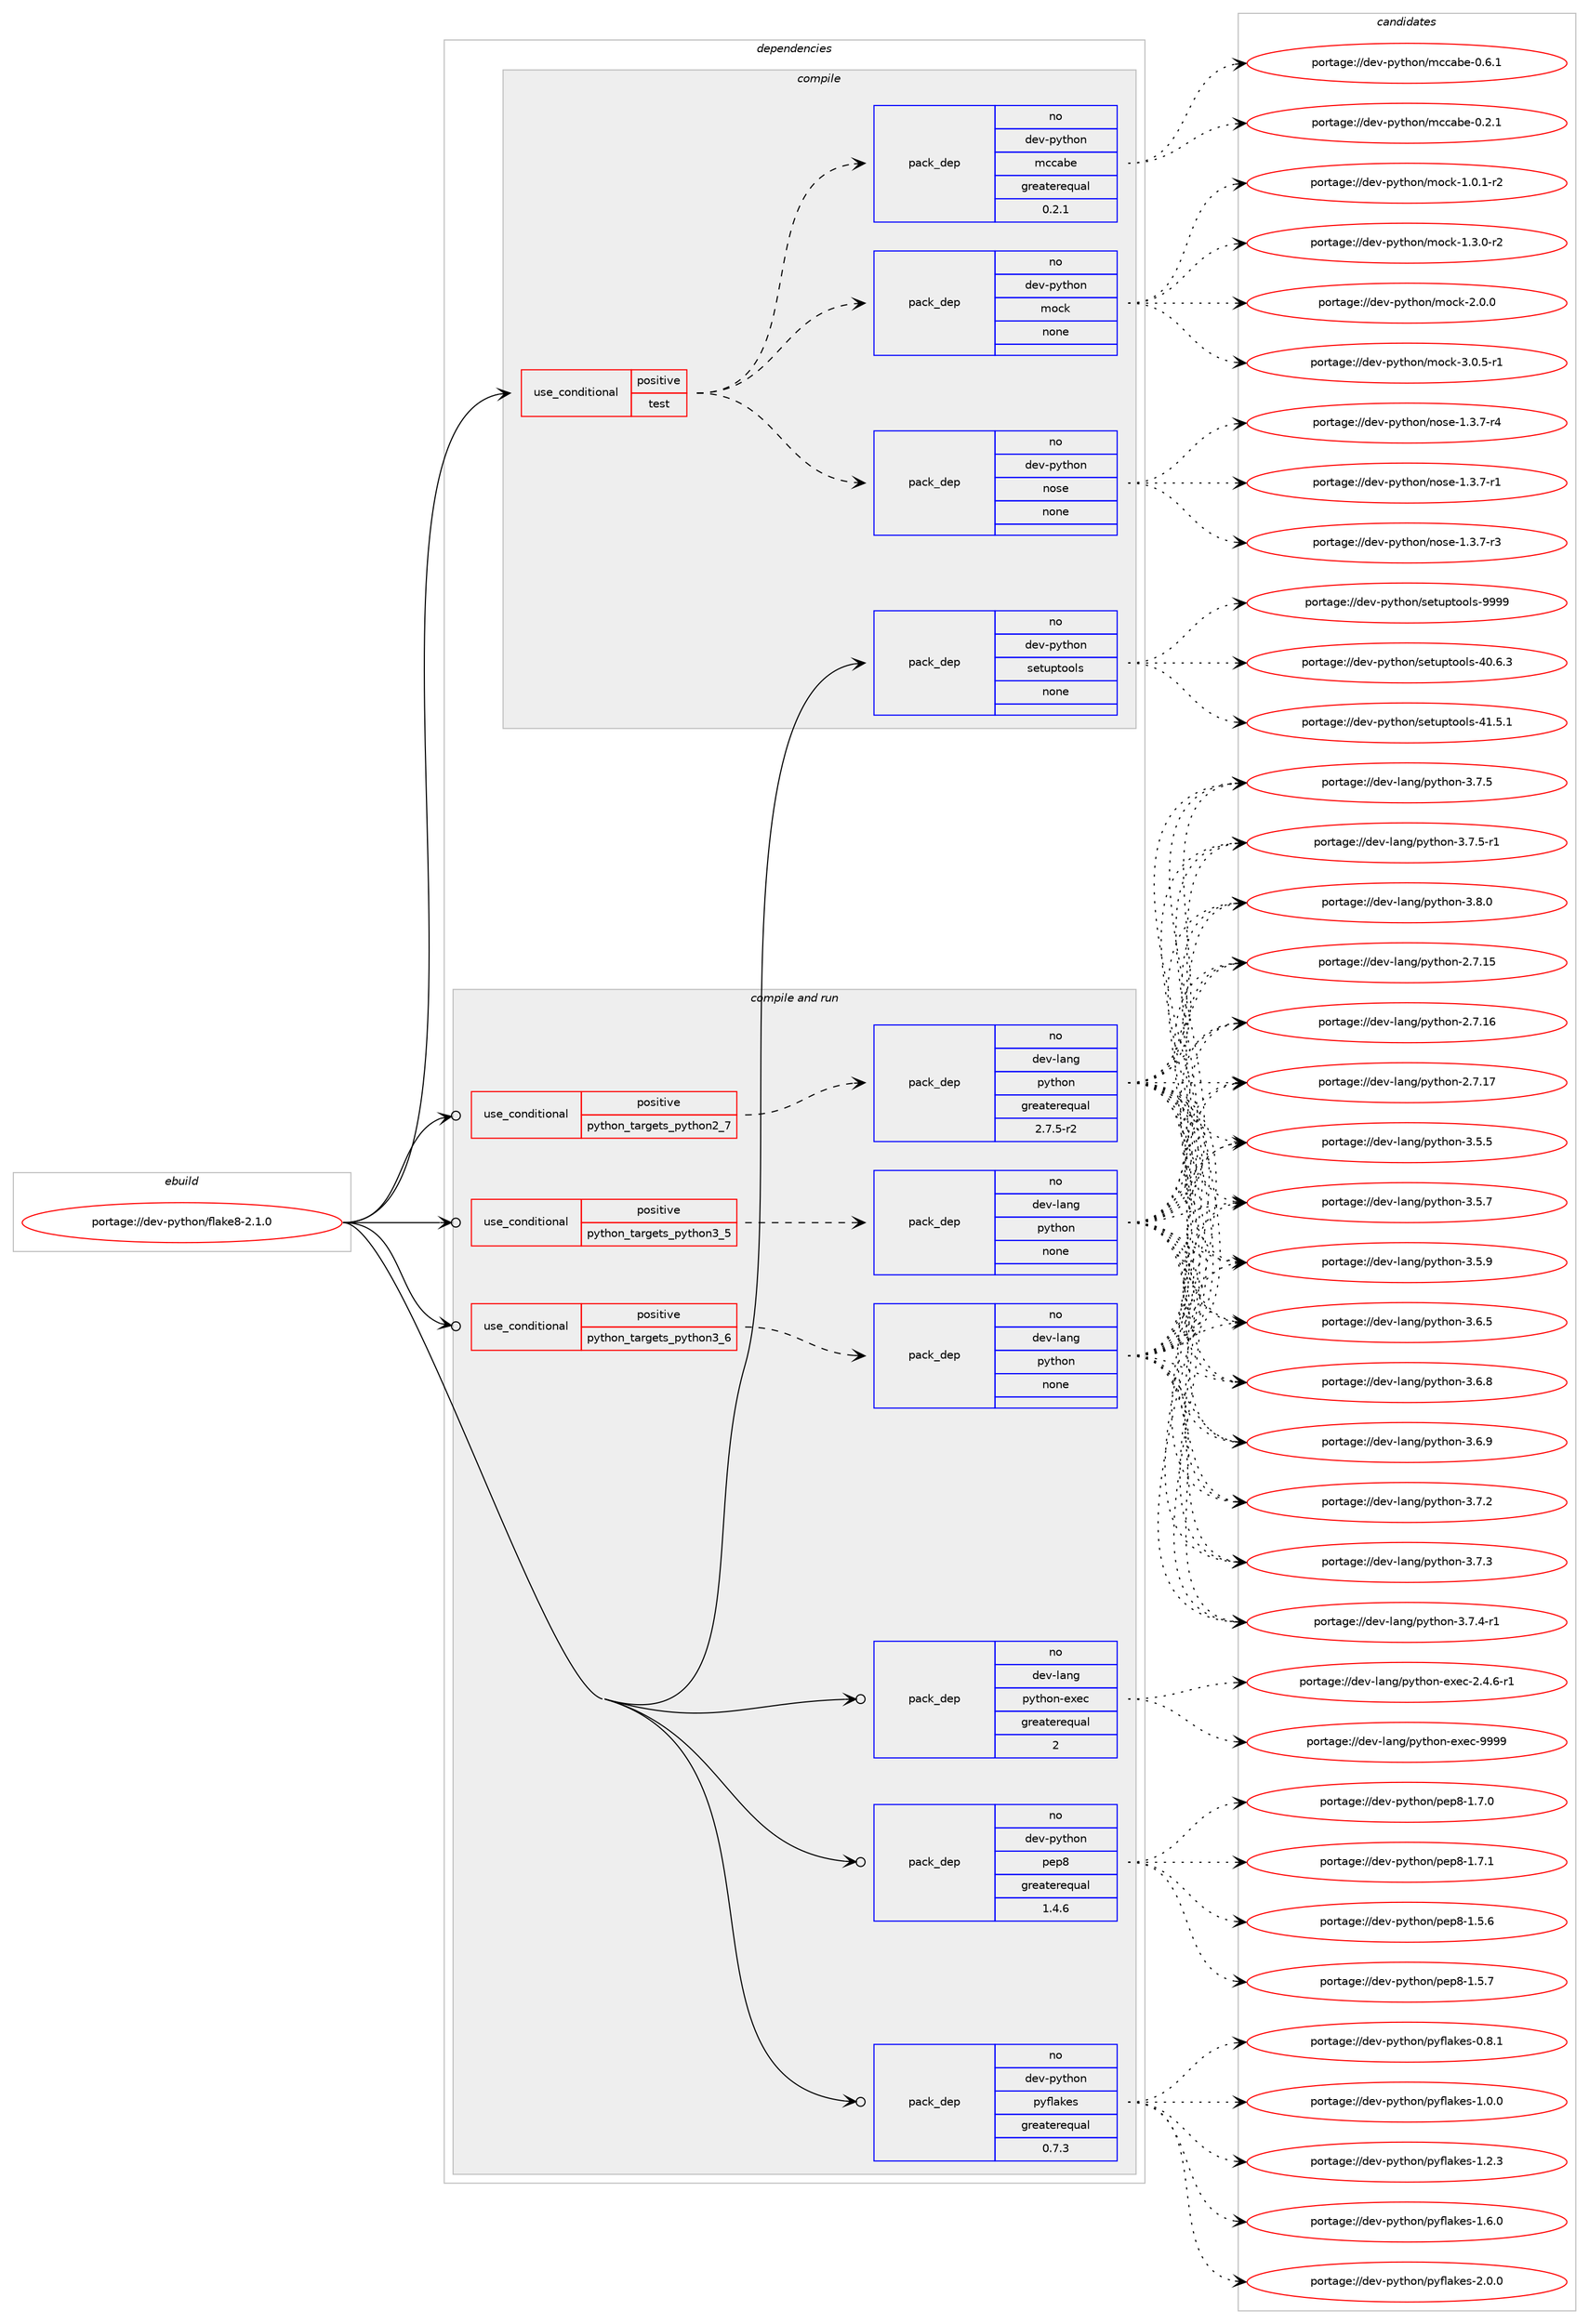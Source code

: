 digraph prolog {

# *************
# Graph options
# *************

newrank=true;
concentrate=true;
compound=true;
graph [rankdir=LR,fontname=Helvetica,fontsize=10,ranksep=1.5];#, ranksep=2.5, nodesep=0.2];
edge  [arrowhead=vee];
node  [fontname=Helvetica,fontsize=10];

# **********
# The ebuild
# **********

subgraph cluster_leftcol {
color=gray;
rank=same;
label=<<i>ebuild</i>>;
id [label="portage://dev-python/flake8-2.1.0", color=red, width=4, href="../dev-python/flake8-2.1.0.svg"];
}

# ****************
# The dependencies
# ****************

subgraph cluster_midcol {
color=gray;
label=<<i>dependencies</i>>;
subgraph cluster_compile {
fillcolor="#eeeeee";
style=filled;
label=<<i>compile</i>>;
subgraph cond28523 {
dependency139109 [label=<<TABLE BORDER="0" CELLBORDER="1" CELLSPACING="0" CELLPADDING="4"><TR><TD ROWSPAN="3" CELLPADDING="10">use_conditional</TD></TR><TR><TD>positive</TD></TR><TR><TD>test</TD></TR></TABLE>>, shape=none, color=red];
subgraph pack107268 {
dependency139110 [label=<<TABLE BORDER="0" CELLBORDER="1" CELLSPACING="0" CELLPADDING="4" WIDTH="220"><TR><TD ROWSPAN="6" CELLPADDING="30">pack_dep</TD></TR><TR><TD WIDTH="110">no</TD></TR><TR><TD>dev-python</TD></TR><TR><TD>mccabe</TD></TR><TR><TD>greaterequal</TD></TR><TR><TD>0.2.1</TD></TR></TABLE>>, shape=none, color=blue];
}
dependency139109:e -> dependency139110:w [weight=20,style="dashed",arrowhead="vee"];
subgraph pack107269 {
dependency139111 [label=<<TABLE BORDER="0" CELLBORDER="1" CELLSPACING="0" CELLPADDING="4" WIDTH="220"><TR><TD ROWSPAN="6" CELLPADDING="30">pack_dep</TD></TR><TR><TD WIDTH="110">no</TD></TR><TR><TD>dev-python</TD></TR><TR><TD>nose</TD></TR><TR><TD>none</TD></TR><TR><TD></TD></TR></TABLE>>, shape=none, color=blue];
}
dependency139109:e -> dependency139111:w [weight=20,style="dashed",arrowhead="vee"];
subgraph pack107270 {
dependency139112 [label=<<TABLE BORDER="0" CELLBORDER="1" CELLSPACING="0" CELLPADDING="4" WIDTH="220"><TR><TD ROWSPAN="6" CELLPADDING="30">pack_dep</TD></TR><TR><TD WIDTH="110">no</TD></TR><TR><TD>dev-python</TD></TR><TR><TD>mock</TD></TR><TR><TD>none</TD></TR><TR><TD></TD></TR></TABLE>>, shape=none, color=blue];
}
dependency139109:e -> dependency139112:w [weight=20,style="dashed",arrowhead="vee"];
}
id:e -> dependency139109:w [weight=20,style="solid",arrowhead="vee"];
subgraph pack107271 {
dependency139113 [label=<<TABLE BORDER="0" CELLBORDER="1" CELLSPACING="0" CELLPADDING="4" WIDTH="220"><TR><TD ROWSPAN="6" CELLPADDING="30">pack_dep</TD></TR><TR><TD WIDTH="110">no</TD></TR><TR><TD>dev-python</TD></TR><TR><TD>setuptools</TD></TR><TR><TD>none</TD></TR><TR><TD></TD></TR></TABLE>>, shape=none, color=blue];
}
id:e -> dependency139113:w [weight=20,style="solid",arrowhead="vee"];
}
subgraph cluster_compileandrun {
fillcolor="#eeeeee";
style=filled;
label=<<i>compile and run</i>>;
subgraph cond28524 {
dependency139114 [label=<<TABLE BORDER="0" CELLBORDER="1" CELLSPACING="0" CELLPADDING="4"><TR><TD ROWSPAN="3" CELLPADDING="10">use_conditional</TD></TR><TR><TD>positive</TD></TR><TR><TD>python_targets_python2_7</TD></TR></TABLE>>, shape=none, color=red];
subgraph pack107272 {
dependency139115 [label=<<TABLE BORDER="0" CELLBORDER="1" CELLSPACING="0" CELLPADDING="4" WIDTH="220"><TR><TD ROWSPAN="6" CELLPADDING="30">pack_dep</TD></TR><TR><TD WIDTH="110">no</TD></TR><TR><TD>dev-lang</TD></TR><TR><TD>python</TD></TR><TR><TD>greaterequal</TD></TR><TR><TD>2.7.5-r2</TD></TR></TABLE>>, shape=none, color=blue];
}
dependency139114:e -> dependency139115:w [weight=20,style="dashed",arrowhead="vee"];
}
id:e -> dependency139114:w [weight=20,style="solid",arrowhead="odotvee"];
subgraph cond28525 {
dependency139116 [label=<<TABLE BORDER="0" CELLBORDER="1" CELLSPACING="0" CELLPADDING="4"><TR><TD ROWSPAN="3" CELLPADDING="10">use_conditional</TD></TR><TR><TD>positive</TD></TR><TR><TD>python_targets_python3_5</TD></TR></TABLE>>, shape=none, color=red];
subgraph pack107273 {
dependency139117 [label=<<TABLE BORDER="0" CELLBORDER="1" CELLSPACING="0" CELLPADDING="4" WIDTH="220"><TR><TD ROWSPAN="6" CELLPADDING="30">pack_dep</TD></TR><TR><TD WIDTH="110">no</TD></TR><TR><TD>dev-lang</TD></TR><TR><TD>python</TD></TR><TR><TD>none</TD></TR><TR><TD></TD></TR></TABLE>>, shape=none, color=blue];
}
dependency139116:e -> dependency139117:w [weight=20,style="dashed",arrowhead="vee"];
}
id:e -> dependency139116:w [weight=20,style="solid",arrowhead="odotvee"];
subgraph cond28526 {
dependency139118 [label=<<TABLE BORDER="0" CELLBORDER="1" CELLSPACING="0" CELLPADDING="4"><TR><TD ROWSPAN="3" CELLPADDING="10">use_conditional</TD></TR><TR><TD>positive</TD></TR><TR><TD>python_targets_python3_6</TD></TR></TABLE>>, shape=none, color=red];
subgraph pack107274 {
dependency139119 [label=<<TABLE BORDER="0" CELLBORDER="1" CELLSPACING="0" CELLPADDING="4" WIDTH="220"><TR><TD ROWSPAN="6" CELLPADDING="30">pack_dep</TD></TR><TR><TD WIDTH="110">no</TD></TR><TR><TD>dev-lang</TD></TR><TR><TD>python</TD></TR><TR><TD>none</TD></TR><TR><TD></TD></TR></TABLE>>, shape=none, color=blue];
}
dependency139118:e -> dependency139119:w [weight=20,style="dashed",arrowhead="vee"];
}
id:e -> dependency139118:w [weight=20,style="solid",arrowhead="odotvee"];
subgraph pack107275 {
dependency139120 [label=<<TABLE BORDER="0" CELLBORDER="1" CELLSPACING="0" CELLPADDING="4" WIDTH="220"><TR><TD ROWSPAN="6" CELLPADDING="30">pack_dep</TD></TR><TR><TD WIDTH="110">no</TD></TR><TR><TD>dev-lang</TD></TR><TR><TD>python-exec</TD></TR><TR><TD>greaterequal</TD></TR><TR><TD>2</TD></TR></TABLE>>, shape=none, color=blue];
}
id:e -> dependency139120:w [weight=20,style="solid",arrowhead="odotvee"];
subgraph pack107276 {
dependency139121 [label=<<TABLE BORDER="0" CELLBORDER="1" CELLSPACING="0" CELLPADDING="4" WIDTH="220"><TR><TD ROWSPAN="6" CELLPADDING="30">pack_dep</TD></TR><TR><TD WIDTH="110">no</TD></TR><TR><TD>dev-python</TD></TR><TR><TD>pep8</TD></TR><TR><TD>greaterequal</TD></TR><TR><TD>1.4.6</TD></TR></TABLE>>, shape=none, color=blue];
}
id:e -> dependency139121:w [weight=20,style="solid",arrowhead="odotvee"];
subgraph pack107277 {
dependency139122 [label=<<TABLE BORDER="0" CELLBORDER="1" CELLSPACING="0" CELLPADDING="4" WIDTH="220"><TR><TD ROWSPAN="6" CELLPADDING="30">pack_dep</TD></TR><TR><TD WIDTH="110">no</TD></TR><TR><TD>dev-python</TD></TR><TR><TD>pyflakes</TD></TR><TR><TD>greaterequal</TD></TR><TR><TD>0.7.3</TD></TR></TABLE>>, shape=none, color=blue];
}
id:e -> dependency139122:w [weight=20,style="solid",arrowhead="odotvee"];
}
subgraph cluster_run {
fillcolor="#eeeeee";
style=filled;
label=<<i>run</i>>;
}
}

# **************
# The candidates
# **************

subgraph cluster_choices {
rank=same;
color=gray;
label=<<i>candidates</i>>;

subgraph choice107268 {
color=black;
nodesep=1;
choiceportage100101118451121211161041111104710999999798101454846504649 [label="portage://dev-python/mccabe-0.2.1", color=red, width=4,href="../dev-python/mccabe-0.2.1.svg"];
choiceportage100101118451121211161041111104710999999798101454846544649 [label="portage://dev-python/mccabe-0.6.1", color=red, width=4,href="../dev-python/mccabe-0.6.1.svg"];
dependency139110:e -> choiceportage100101118451121211161041111104710999999798101454846504649:w [style=dotted,weight="100"];
dependency139110:e -> choiceportage100101118451121211161041111104710999999798101454846544649:w [style=dotted,weight="100"];
}
subgraph choice107269 {
color=black;
nodesep=1;
choiceportage10010111845112121116104111110471101111151014549465146554511449 [label="portage://dev-python/nose-1.3.7-r1", color=red, width=4,href="../dev-python/nose-1.3.7-r1.svg"];
choiceportage10010111845112121116104111110471101111151014549465146554511451 [label="portage://dev-python/nose-1.3.7-r3", color=red, width=4,href="../dev-python/nose-1.3.7-r3.svg"];
choiceportage10010111845112121116104111110471101111151014549465146554511452 [label="portage://dev-python/nose-1.3.7-r4", color=red, width=4,href="../dev-python/nose-1.3.7-r4.svg"];
dependency139111:e -> choiceportage10010111845112121116104111110471101111151014549465146554511449:w [style=dotted,weight="100"];
dependency139111:e -> choiceportage10010111845112121116104111110471101111151014549465146554511451:w [style=dotted,weight="100"];
dependency139111:e -> choiceportage10010111845112121116104111110471101111151014549465146554511452:w [style=dotted,weight="100"];
}
subgraph choice107270 {
color=black;
nodesep=1;
choiceportage1001011184511212111610411111047109111991074549464846494511450 [label="portage://dev-python/mock-1.0.1-r2", color=red, width=4,href="../dev-python/mock-1.0.1-r2.svg"];
choiceportage1001011184511212111610411111047109111991074549465146484511450 [label="portage://dev-python/mock-1.3.0-r2", color=red, width=4,href="../dev-python/mock-1.3.0-r2.svg"];
choiceportage100101118451121211161041111104710911199107455046484648 [label="portage://dev-python/mock-2.0.0", color=red, width=4,href="../dev-python/mock-2.0.0.svg"];
choiceportage1001011184511212111610411111047109111991074551464846534511449 [label="portage://dev-python/mock-3.0.5-r1", color=red, width=4,href="../dev-python/mock-3.0.5-r1.svg"];
dependency139112:e -> choiceportage1001011184511212111610411111047109111991074549464846494511450:w [style=dotted,weight="100"];
dependency139112:e -> choiceportage1001011184511212111610411111047109111991074549465146484511450:w [style=dotted,weight="100"];
dependency139112:e -> choiceportage100101118451121211161041111104710911199107455046484648:w [style=dotted,weight="100"];
dependency139112:e -> choiceportage1001011184511212111610411111047109111991074551464846534511449:w [style=dotted,weight="100"];
}
subgraph choice107271 {
color=black;
nodesep=1;
choiceportage100101118451121211161041111104711510111611711211611111110811545524846544651 [label="portage://dev-python/setuptools-40.6.3", color=red, width=4,href="../dev-python/setuptools-40.6.3.svg"];
choiceportage100101118451121211161041111104711510111611711211611111110811545524946534649 [label="portage://dev-python/setuptools-41.5.1", color=red, width=4,href="../dev-python/setuptools-41.5.1.svg"];
choiceportage10010111845112121116104111110471151011161171121161111111081154557575757 [label="portage://dev-python/setuptools-9999", color=red, width=4,href="../dev-python/setuptools-9999.svg"];
dependency139113:e -> choiceportage100101118451121211161041111104711510111611711211611111110811545524846544651:w [style=dotted,weight="100"];
dependency139113:e -> choiceportage100101118451121211161041111104711510111611711211611111110811545524946534649:w [style=dotted,weight="100"];
dependency139113:e -> choiceportage10010111845112121116104111110471151011161171121161111111081154557575757:w [style=dotted,weight="100"];
}
subgraph choice107272 {
color=black;
nodesep=1;
choiceportage10010111845108971101034711212111610411111045504655464953 [label="portage://dev-lang/python-2.7.15", color=red, width=4,href="../dev-lang/python-2.7.15.svg"];
choiceportage10010111845108971101034711212111610411111045504655464954 [label="portage://dev-lang/python-2.7.16", color=red, width=4,href="../dev-lang/python-2.7.16.svg"];
choiceportage10010111845108971101034711212111610411111045504655464955 [label="portage://dev-lang/python-2.7.17", color=red, width=4,href="../dev-lang/python-2.7.17.svg"];
choiceportage100101118451089711010347112121116104111110455146534653 [label="portage://dev-lang/python-3.5.5", color=red, width=4,href="../dev-lang/python-3.5.5.svg"];
choiceportage100101118451089711010347112121116104111110455146534655 [label="portage://dev-lang/python-3.5.7", color=red, width=4,href="../dev-lang/python-3.5.7.svg"];
choiceportage100101118451089711010347112121116104111110455146534657 [label="portage://dev-lang/python-3.5.9", color=red, width=4,href="../dev-lang/python-3.5.9.svg"];
choiceportage100101118451089711010347112121116104111110455146544653 [label="portage://dev-lang/python-3.6.5", color=red, width=4,href="../dev-lang/python-3.6.5.svg"];
choiceportage100101118451089711010347112121116104111110455146544656 [label="portage://dev-lang/python-3.6.8", color=red, width=4,href="../dev-lang/python-3.6.8.svg"];
choiceportage100101118451089711010347112121116104111110455146544657 [label="portage://dev-lang/python-3.6.9", color=red, width=4,href="../dev-lang/python-3.6.9.svg"];
choiceportage100101118451089711010347112121116104111110455146554650 [label="portage://dev-lang/python-3.7.2", color=red, width=4,href="../dev-lang/python-3.7.2.svg"];
choiceportage100101118451089711010347112121116104111110455146554651 [label="portage://dev-lang/python-3.7.3", color=red, width=4,href="../dev-lang/python-3.7.3.svg"];
choiceportage1001011184510897110103471121211161041111104551465546524511449 [label="portage://dev-lang/python-3.7.4-r1", color=red, width=4,href="../dev-lang/python-3.7.4-r1.svg"];
choiceportage100101118451089711010347112121116104111110455146554653 [label="portage://dev-lang/python-3.7.5", color=red, width=4,href="../dev-lang/python-3.7.5.svg"];
choiceportage1001011184510897110103471121211161041111104551465546534511449 [label="portage://dev-lang/python-3.7.5-r1", color=red, width=4,href="../dev-lang/python-3.7.5-r1.svg"];
choiceportage100101118451089711010347112121116104111110455146564648 [label="portage://dev-lang/python-3.8.0", color=red, width=4,href="../dev-lang/python-3.8.0.svg"];
dependency139115:e -> choiceportage10010111845108971101034711212111610411111045504655464953:w [style=dotted,weight="100"];
dependency139115:e -> choiceportage10010111845108971101034711212111610411111045504655464954:w [style=dotted,weight="100"];
dependency139115:e -> choiceportage10010111845108971101034711212111610411111045504655464955:w [style=dotted,weight="100"];
dependency139115:e -> choiceportage100101118451089711010347112121116104111110455146534653:w [style=dotted,weight="100"];
dependency139115:e -> choiceportage100101118451089711010347112121116104111110455146534655:w [style=dotted,weight="100"];
dependency139115:e -> choiceportage100101118451089711010347112121116104111110455146534657:w [style=dotted,weight="100"];
dependency139115:e -> choiceportage100101118451089711010347112121116104111110455146544653:w [style=dotted,weight="100"];
dependency139115:e -> choiceportage100101118451089711010347112121116104111110455146544656:w [style=dotted,weight="100"];
dependency139115:e -> choiceportage100101118451089711010347112121116104111110455146544657:w [style=dotted,weight="100"];
dependency139115:e -> choiceportage100101118451089711010347112121116104111110455146554650:w [style=dotted,weight="100"];
dependency139115:e -> choiceportage100101118451089711010347112121116104111110455146554651:w [style=dotted,weight="100"];
dependency139115:e -> choiceportage1001011184510897110103471121211161041111104551465546524511449:w [style=dotted,weight="100"];
dependency139115:e -> choiceportage100101118451089711010347112121116104111110455146554653:w [style=dotted,weight="100"];
dependency139115:e -> choiceportage1001011184510897110103471121211161041111104551465546534511449:w [style=dotted,weight="100"];
dependency139115:e -> choiceportage100101118451089711010347112121116104111110455146564648:w [style=dotted,weight="100"];
}
subgraph choice107273 {
color=black;
nodesep=1;
choiceportage10010111845108971101034711212111610411111045504655464953 [label="portage://dev-lang/python-2.7.15", color=red, width=4,href="../dev-lang/python-2.7.15.svg"];
choiceportage10010111845108971101034711212111610411111045504655464954 [label="portage://dev-lang/python-2.7.16", color=red, width=4,href="../dev-lang/python-2.7.16.svg"];
choiceportage10010111845108971101034711212111610411111045504655464955 [label="portage://dev-lang/python-2.7.17", color=red, width=4,href="../dev-lang/python-2.7.17.svg"];
choiceportage100101118451089711010347112121116104111110455146534653 [label="portage://dev-lang/python-3.5.5", color=red, width=4,href="../dev-lang/python-3.5.5.svg"];
choiceportage100101118451089711010347112121116104111110455146534655 [label="portage://dev-lang/python-3.5.7", color=red, width=4,href="../dev-lang/python-3.5.7.svg"];
choiceportage100101118451089711010347112121116104111110455146534657 [label="portage://dev-lang/python-3.5.9", color=red, width=4,href="../dev-lang/python-3.5.9.svg"];
choiceportage100101118451089711010347112121116104111110455146544653 [label="portage://dev-lang/python-3.6.5", color=red, width=4,href="../dev-lang/python-3.6.5.svg"];
choiceportage100101118451089711010347112121116104111110455146544656 [label="portage://dev-lang/python-3.6.8", color=red, width=4,href="../dev-lang/python-3.6.8.svg"];
choiceportage100101118451089711010347112121116104111110455146544657 [label="portage://dev-lang/python-3.6.9", color=red, width=4,href="../dev-lang/python-3.6.9.svg"];
choiceportage100101118451089711010347112121116104111110455146554650 [label="portage://dev-lang/python-3.7.2", color=red, width=4,href="../dev-lang/python-3.7.2.svg"];
choiceportage100101118451089711010347112121116104111110455146554651 [label="portage://dev-lang/python-3.7.3", color=red, width=4,href="../dev-lang/python-3.7.3.svg"];
choiceportage1001011184510897110103471121211161041111104551465546524511449 [label="portage://dev-lang/python-3.7.4-r1", color=red, width=4,href="../dev-lang/python-3.7.4-r1.svg"];
choiceportage100101118451089711010347112121116104111110455146554653 [label="portage://dev-lang/python-3.7.5", color=red, width=4,href="../dev-lang/python-3.7.5.svg"];
choiceportage1001011184510897110103471121211161041111104551465546534511449 [label="portage://dev-lang/python-3.7.5-r1", color=red, width=4,href="../dev-lang/python-3.7.5-r1.svg"];
choiceportage100101118451089711010347112121116104111110455146564648 [label="portage://dev-lang/python-3.8.0", color=red, width=4,href="../dev-lang/python-3.8.0.svg"];
dependency139117:e -> choiceportage10010111845108971101034711212111610411111045504655464953:w [style=dotted,weight="100"];
dependency139117:e -> choiceportage10010111845108971101034711212111610411111045504655464954:w [style=dotted,weight="100"];
dependency139117:e -> choiceportage10010111845108971101034711212111610411111045504655464955:w [style=dotted,weight="100"];
dependency139117:e -> choiceportage100101118451089711010347112121116104111110455146534653:w [style=dotted,weight="100"];
dependency139117:e -> choiceportage100101118451089711010347112121116104111110455146534655:w [style=dotted,weight="100"];
dependency139117:e -> choiceportage100101118451089711010347112121116104111110455146534657:w [style=dotted,weight="100"];
dependency139117:e -> choiceportage100101118451089711010347112121116104111110455146544653:w [style=dotted,weight="100"];
dependency139117:e -> choiceportage100101118451089711010347112121116104111110455146544656:w [style=dotted,weight="100"];
dependency139117:e -> choiceportage100101118451089711010347112121116104111110455146544657:w [style=dotted,weight="100"];
dependency139117:e -> choiceportage100101118451089711010347112121116104111110455146554650:w [style=dotted,weight="100"];
dependency139117:e -> choiceportage100101118451089711010347112121116104111110455146554651:w [style=dotted,weight="100"];
dependency139117:e -> choiceportage1001011184510897110103471121211161041111104551465546524511449:w [style=dotted,weight="100"];
dependency139117:e -> choiceportage100101118451089711010347112121116104111110455146554653:w [style=dotted,weight="100"];
dependency139117:e -> choiceportage1001011184510897110103471121211161041111104551465546534511449:w [style=dotted,weight="100"];
dependency139117:e -> choiceportage100101118451089711010347112121116104111110455146564648:w [style=dotted,weight="100"];
}
subgraph choice107274 {
color=black;
nodesep=1;
choiceportage10010111845108971101034711212111610411111045504655464953 [label="portage://dev-lang/python-2.7.15", color=red, width=4,href="../dev-lang/python-2.7.15.svg"];
choiceportage10010111845108971101034711212111610411111045504655464954 [label="portage://dev-lang/python-2.7.16", color=red, width=4,href="../dev-lang/python-2.7.16.svg"];
choiceportage10010111845108971101034711212111610411111045504655464955 [label="portage://dev-lang/python-2.7.17", color=red, width=4,href="../dev-lang/python-2.7.17.svg"];
choiceportage100101118451089711010347112121116104111110455146534653 [label="portage://dev-lang/python-3.5.5", color=red, width=4,href="../dev-lang/python-3.5.5.svg"];
choiceportage100101118451089711010347112121116104111110455146534655 [label="portage://dev-lang/python-3.5.7", color=red, width=4,href="../dev-lang/python-3.5.7.svg"];
choiceportage100101118451089711010347112121116104111110455146534657 [label="portage://dev-lang/python-3.5.9", color=red, width=4,href="../dev-lang/python-3.5.9.svg"];
choiceportage100101118451089711010347112121116104111110455146544653 [label="portage://dev-lang/python-3.6.5", color=red, width=4,href="../dev-lang/python-3.6.5.svg"];
choiceportage100101118451089711010347112121116104111110455146544656 [label="portage://dev-lang/python-3.6.8", color=red, width=4,href="../dev-lang/python-3.6.8.svg"];
choiceportage100101118451089711010347112121116104111110455146544657 [label="portage://dev-lang/python-3.6.9", color=red, width=4,href="../dev-lang/python-3.6.9.svg"];
choiceportage100101118451089711010347112121116104111110455146554650 [label="portage://dev-lang/python-3.7.2", color=red, width=4,href="../dev-lang/python-3.7.2.svg"];
choiceportage100101118451089711010347112121116104111110455146554651 [label="portage://dev-lang/python-3.7.3", color=red, width=4,href="../dev-lang/python-3.7.3.svg"];
choiceportage1001011184510897110103471121211161041111104551465546524511449 [label="portage://dev-lang/python-3.7.4-r1", color=red, width=4,href="../dev-lang/python-3.7.4-r1.svg"];
choiceportage100101118451089711010347112121116104111110455146554653 [label="portage://dev-lang/python-3.7.5", color=red, width=4,href="../dev-lang/python-3.7.5.svg"];
choiceportage1001011184510897110103471121211161041111104551465546534511449 [label="portage://dev-lang/python-3.7.5-r1", color=red, width=4,href="../dev-lang/python-3.7.5-r1.svg"];
choiceportage100101118451089711010347112121116104111110455146564648 [label="portage://dev-lang/python-3.8.0", color=red, width=4,href="../dev-lang/python-3.8.0.svg"];
dependency139119:e -> choiceportage10010111845108971101034711212111610411111045504655464953:w [style=dotted,weight="100"];
dependency139119:e -> choiceportage10010111845108971101034711212111610411111045504655464954:w [style=dotted,weight="100"];
dependency139119:e -> choiceportage10010111845108971101034711212111610411111045504655464955:w [style=dotted,weight="100"];
dependency139119:e -> choiceportage100101118451089711010347112121116104111110455146534653:w [style=dotted,weight="100"];
dependency139119:e -> choiceportage100101118451089711010347112121116104111110455146534655:w [style=dotted,weight="100"];
dependency139119:e -> choiceportage100101118451089711010347112121116104111110455146534657:w [style=dotted,weight="100"];
dependency139119:e -> choiceportage100101118451089711010347112121116104111110455146544653:w [style=dotted,weight="100"];
dependency139119:e -> choiceportage100101118451089711010347112121116104111110455146544656:w [style=dotted,weight="100"];
dependency139119:e -> choiceportage100101118451089711010347112121116104111110455146544657:w [style=dotted,weight="100"];
dependency139119:e -> choiceportage100101118451089711010347112121116104111110455146554650:w [style=dotted,weight="100"];
dependency139119:e -> choiceportage100101118451089711010347112121116104111110455146554651:w [style=dotted,weight="100"];
dependency139119:e -> choiceportage1001011184510897110103471121211161041111104551465546524511449:w [style=dotted,weight="100"];
dependency139119:e -> choiceportage100101118451089711010347112121116104111110455146554653:w [style=dotted,weight="100"];
dependency139119:e -> choiceportage1001011184510897110103471121211161041111104551465546534511449:w [style=dotted,weight="100"];
dependency139119:e -> choiceportage100101118451089711010347112121116104111110455146564648:w [style=dotted,weight="100"];
}
subgraph choice107275 {
color=black;
nodesep=1;
choiceportage10010111845108971101034711212111610411111045101120101994550465246544511449 [label="portage://dev-lang/python-exec-2.4.6-r1", color=red, width=4,href="../dev-lang/python-exec-2.4.6-r1.svg"];
choiceportage10010111845108971101034711212111610411111045101120101994557575757 [label="portage://dev-lang/python-exec-9999", color=red, width=4,href="../dev-lang/python-exec-9999.svg"];
dependency139120:e -> choiceportage10010111845108971101034711212111610411111045101120101994550465246544511449:w [style=dotted,weight="100"];
dependency139120:e -> choiceportage10010111845108971101034711212111610411111045101120101994557575757:w [style=dotted,weight="100"];
}
subgraph choice107276 {
color=black;
nodesep=1;
choiceportage100101118451121211161041111104711210111256454946534654 [label="portage://dev-python/pep8-1.5.6", color=red, width=4,href="../dev-python/pep8-1.5.6.svg"];
choiceportage100101118451121211161041111104711210111256454946534655 [label="portage://dev-python/pep8-1.5.7", color=red, width=4,href="../dev-python/pep8-1.5.7.svg"];
choiceportage100101118451121211161041111104711210111256454946554648 [label="portage://dev-python/pep8-1.7.0", color=red, width=4,href="../dev-python/pep8-1.7.0.svg"];
choiceportage100101118451121211161041111104711210111256454946554649 [label="portage://dev-python/pep8-1.7.1", color=red, width=4,href="../dev-python/pep8-1.7.1.svg"];
dependency139121:e -> choiceportage100101118451121211161041111104711210111256454946534654:w [style=dotted,weight="100"];
dependency139121:e -> choiceportage100101118451121211161041111104711210111256454946534655:w [style=dotted,weight="100"];
dependency139121:e -> choiceportage100101118451121211161041111104711210111256454946554648:w [style=dotted,weight="100"];
dependency139121:e -> choiceportage100101118451121211161041111104711210111256454946554649:w [style=dotted,weight="100"];
}
subgraph choice107277 {
color=black;
nodesep=1;
choiceportage100101118451121211161041111104711212110210897107101115454846564649 [label="portage://dev-python/pyflakes-0.8.1", color=red, width=4,href="../dev-python/pyflakes-0.8.1.svg"];
choiceportage100101118451121211161041111104711212110210897107101115454946484648 [label="portage://dev-python/pyflakes-1.0.0", color=red, width=4,href="../dev-python/pyflakes-1.0.0.svg"];
choiceportage100101118451121211161041111104711212110210897107101115454946504651 [label="portage://dev-python/pyflakes-1.2.3", color=red, width=4,href="../dev-python/pyflakes-1.2.3.svg"];
choiceportage100101118451121211161041111104711212110210897107101115454946544648 [label="portage://dev-python/pyflakes-1.6.0", color=red, width=4,href="../dev-python/pyflakes-1.6.0.svg"];
choiceportage100101118451121211161041111104711212110210897107101115455046484648 [label="portage://dev-python/pyflakes-2.0.0", color=red, width=4,href="../dev-python/pyflakes-2.0.0.svg"];
dependency139122:e -> choiceportage100101118451121211161041111104711212110210897107101115454846564649:w [style=dotted,weight="100"];
dependency139122:e -> choiceportage100101118451121211161041111104711212110210897107101115454946484648:w [style=dotted,weight="100"];
dependency139122:e -> choiceportage100101118451121211161041111104711212110210897107101115454946504651:w [style=dotted,weight="100"];
dependency139122:e -> choiceportage100101118451121211161041111104711212110210897107101115454946544648:w [style=dotted,weight="100"];
dependency139122:e -> choiceportage100101118451121211161041111104711212110210897107101115455046484648:w [style=dotted,weight="100"];
}
}

}
